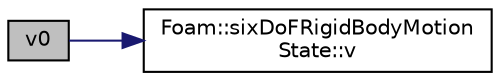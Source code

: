 digraph "v0"
{
  bgcolor="transparent";
  edge [fontname="Helvetica",fontsize="10",labelfontname="Helvetica",labelfontsize="10"];
  node [fontname="Helvetica",fontsize="10",shape=record];
  rankdir="LR";
  Node28 [label="v0",height=0.2,width=0.4,color="black", fillcolor="grey75", style="filled", fontcolor="black"];
  Node28 -> Node29 [color="midnightblue",fontsize="10",style="solid",fontname="Helvetica"];
  Node29 [label="Foam::sixDoFRigidBodyMotion\lState::v",height=0.2,width=0.4,color="black",URL="$a30809.html#a0b28d9569e4deded6b9ae485461d0b04",tooltip="Return access to velocity. "];
}
